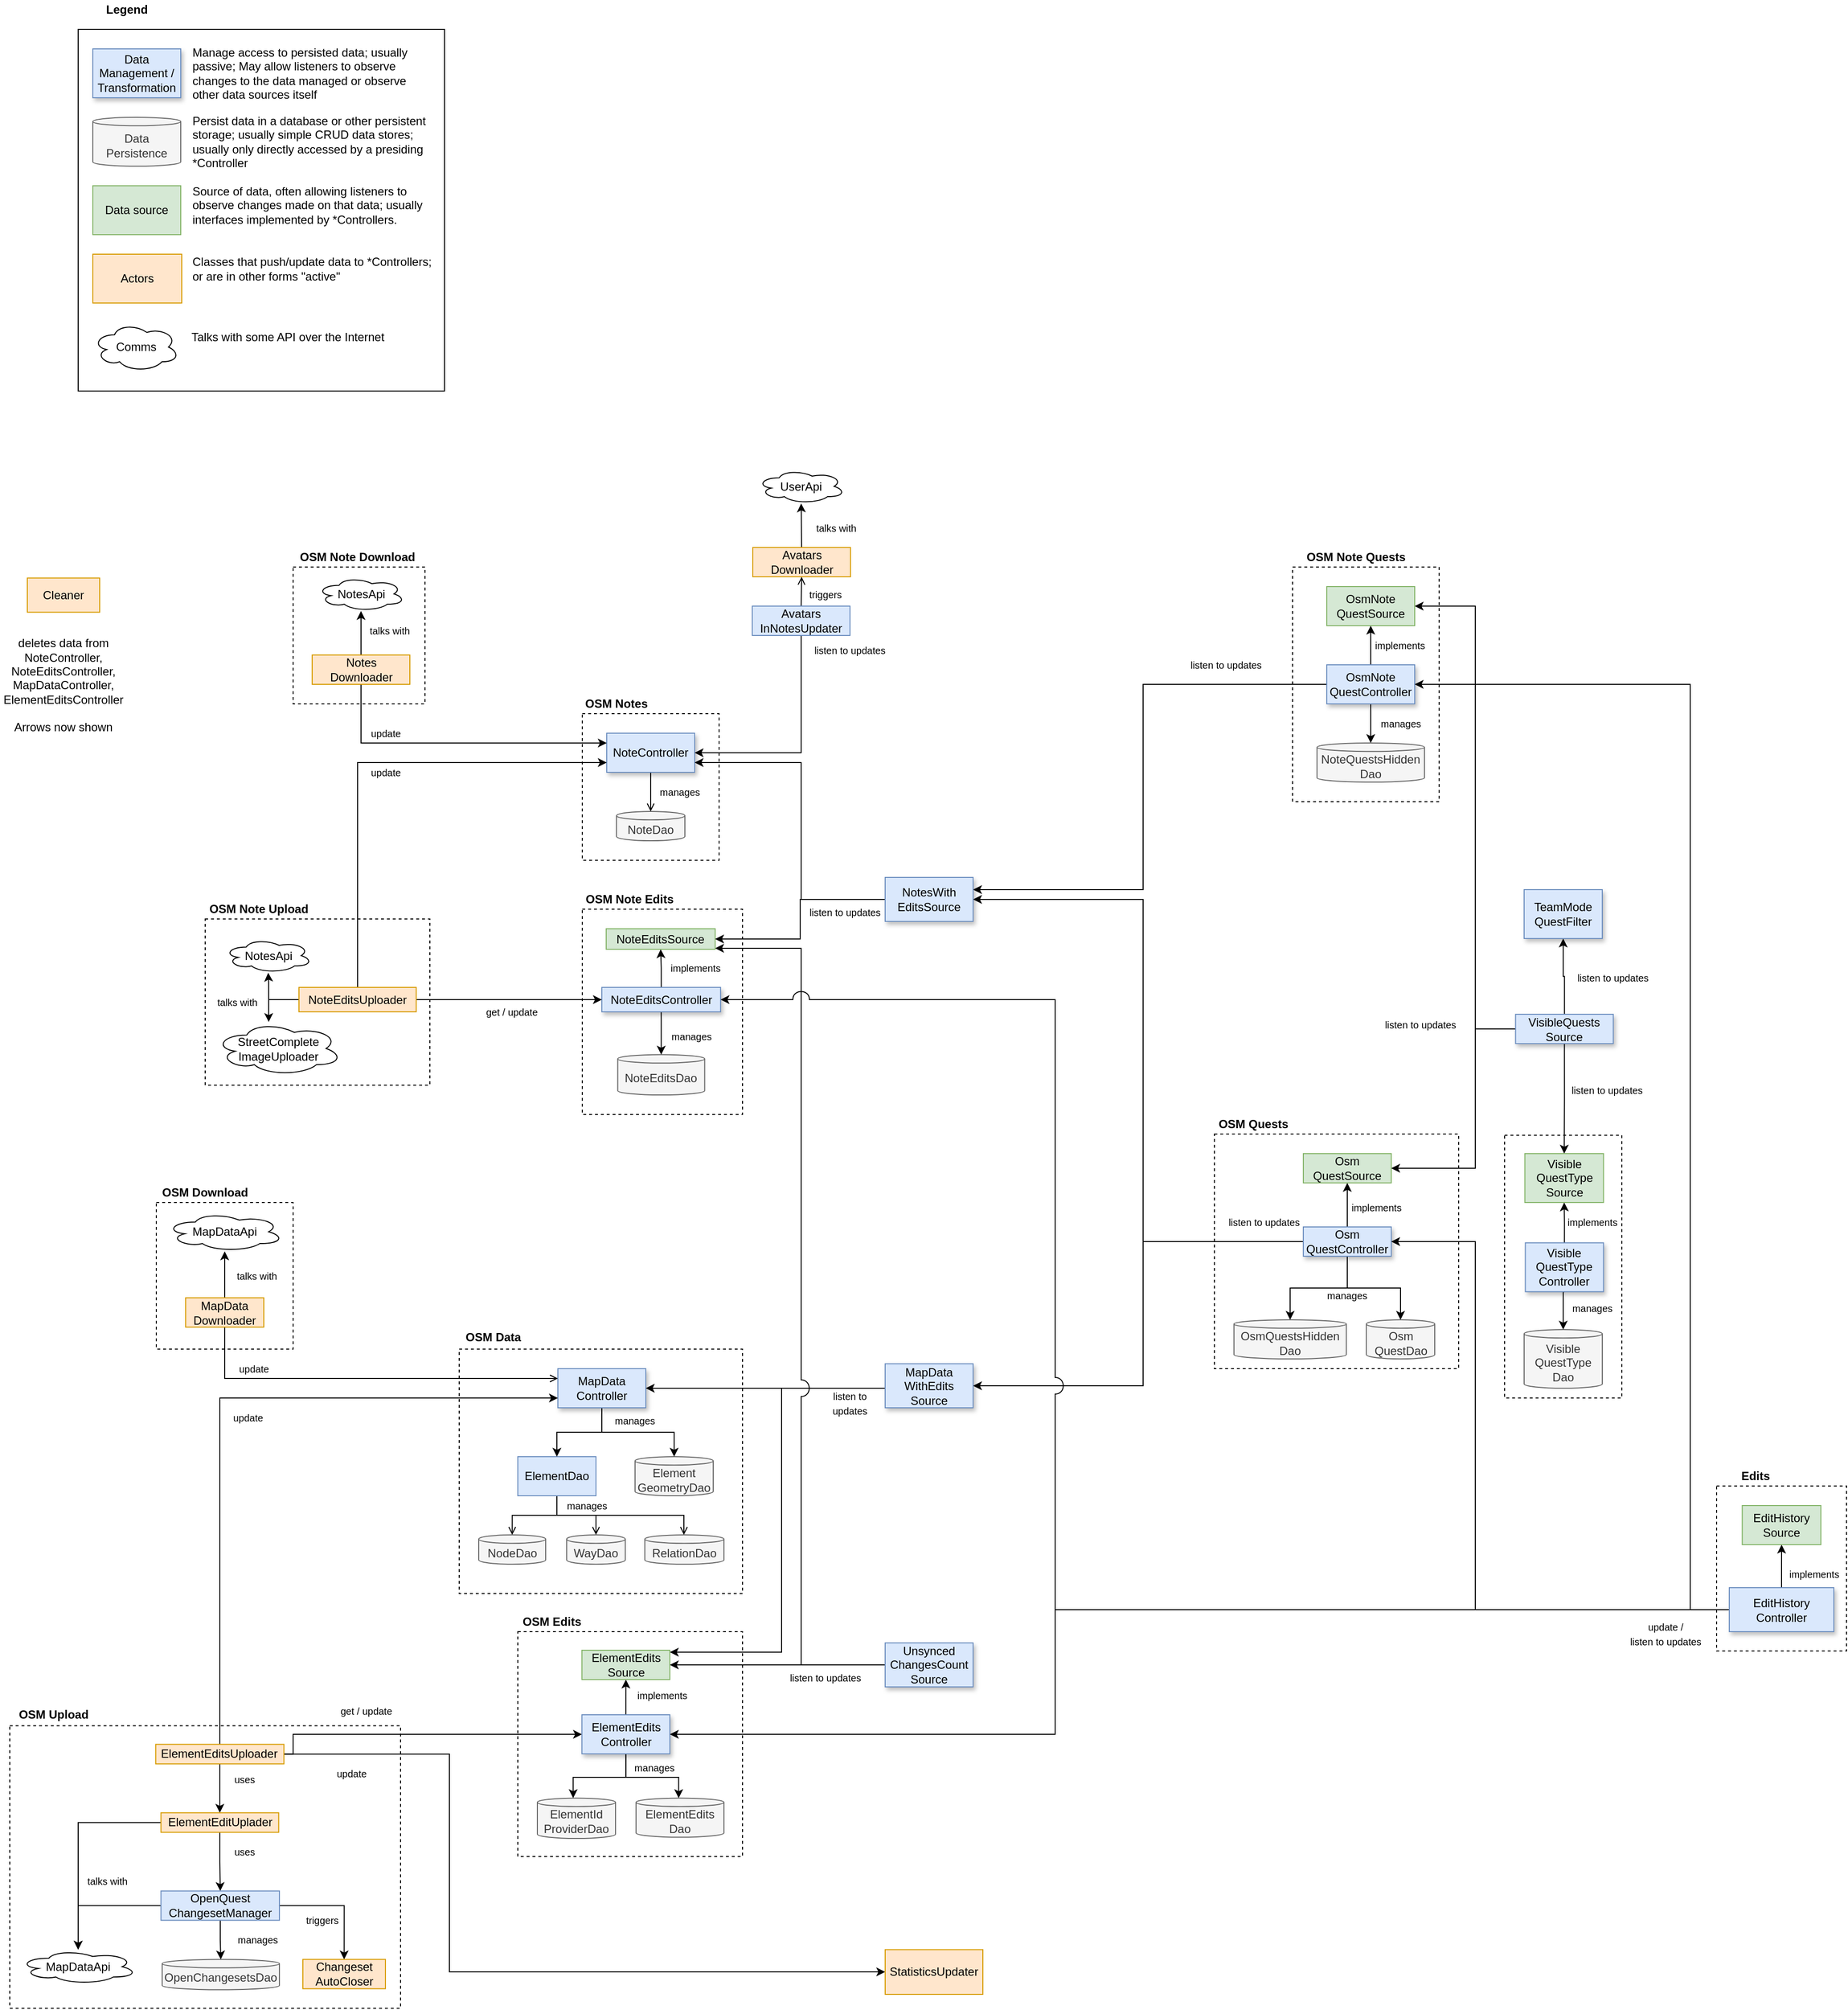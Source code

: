 <mxfile version="14.5.1" type="device"><diagram id="Q81owaVrs8D4fiqD0bCW" name="Page"><mxGraphModel dx="4291" dy="3948" grid="1" gridSize="10" guides="1" tooltips="1" connect="1" arrows="1" fold="1" page="1" pageScale="1" pageWidth="827" pageHeight="1169" math="0" shadow="0"><root><mxCell id="51R45vY43iT_jdcogSZ9-0"/><mxCell id="51R45vY43iT_jdcogSZ9-1" parent="51R45vY43iT_jdcogSZ9-0"/><mxCell id="KoYR2n-7WcHbPKtnemoo-30" value="" style="rounded=0;whiteSpace=wrap;html=1;fillColor=none;dashed=1;" parent="51R45vY43iT_jdcogSZ9-1" vertex="1"><mxGeometry x="-2110" y="-1700" width="135" height="140" as="geometry"/></mxCell><mxCell id="KoYR2n-7WcHbPKtnemoo-25" value="" style="rounded=0;whiteSpace=wrap;html=1;fillColor=none;dashed=1;" parent="51R45vY43iT_jdcogSZ9-1" vertex="1"><mxGeometry x="-2200" y="-1340" width="230" height="170" as="geometry"/></mxCell><mxCell id="X_AoJ5oqezNbY4iK6CAJ-20" value="" style="rounded=0;whiteSpace=wrap;html=1;dashed=1;fillColor=none;" parent="51R45vY43iT_jdcogSZ9-1" vertex="1"><mxGeometry x="-1167" y="-1120" width="250" height="240" as="geometry"/></mxCell><mxCell id="OpHWaJ8LRmHsNUjZXrtZ-11" value="" style="rounded=0;whiteSpace=wrap;html=1;fillColor=none;dashed=1;" parent="51R45vY43iT_jdcogSZ9-1" vertex="1"><mxGeometry x="-1940" y="-900" width="290" height="250" as="geometry"/></mxCell><mxCell id="VN3gT0sgjHmA_Leb3yui-65" value="" style="rounded=0;whiteSpace=wrap;html=1;fillColor=none;dashed=1;" parent="51R45vY43iT_jdcogSZ9-1" vertex="1"><mxGeometry x="-2250" y="-1050" width="140" height="150" as="geometry"/></mxCell><mxCell id="VN3gT0sgjHmA_Leb3yui-54" value="" style="rounded=0;whiteSpace=wrap;html=1;fillColor=none;" parent="51R45vY43iT_jdcogSZ9-1" vertex="1"><mxGeometry x="-2330" y="-2250" width="375" height="370" as="geometry"/></mxCell><mxCell id="inivvCfBTA3O9-0yDfdd-6" value="" style="rounded=0;whiteSpace=wrap;html=1;fillColor=none;dashed=1;" parent="51R45vY43iT_jdcogSZ9-1" vertex="1"><mxGeometry x="-2400" y="-514.75" width="400" height="289" as="geometry"/></mxCell><mxCell id="U_GKicJxKMkryC1znsnu-7" value="" style="rounded=0;whiteSpace=wrap;html=1;dashed=1;fillColor=none;" parent="51R45vY43iT_jdcogSZ9-1" vertex="1"><mxGeometry x="-870" y="-1118.75" width="120" height="268.75" as="geometry"/></mxCell><mxCell id="SQRwWHDyafC3yvhdYBZZ-72" value="" style="rounded=0;whiteSpace=wrap;html=1;dashed=1;fillColor=none;" parent="51R45vY43iT_jdcogSZ9-1" vertex="1"><mxGeometry x="-1087" y="-1700" width="150" height="240" as="geometry"/></mxCell><mxCell id="EPvNuUSc4TI7V1zTzWjb-70" value="" style="rounded=0;whiteSpace=wrap;html=1;dashed=1;fillColor=none;" parent="51R45vY43iT_jdcogSZ9-1" vertex="1"><mxGeometry x="-1814" y="-1550" width="140" height="150" as="geometry"/></mxCell><mxCell id="EPvNuUSc4TI7V1zTzWjb-54" value="" style="rounded=0;whiteSpace=wrap;html=1;fillColor=none;dashed=1;" parent="51R45vY43iT_jdcogSZ9-1" vertex="1"><mxGeometry x="-1880" y="-611" width="230" height="230" as="geometry"/></mxCell><mxCell id="qQbXcprjhp-LcYu3O835-0" value="Element&lt;br&gt;GeometryDao" style="shape=cylinder3;whiteSpace=wrap;html=1;boundedLbl=1;backgroundOutline=1;size=4.333;fillColor=#f5f5f5;strokeColor=#666666;fontColor=#333333;" parent="51R45vY43iT_jdcogSZ9-1" vertex="1"><mxGeometry x="-1760" y="-790" width="80" height="40" as="geometry"/></mxCell><mxCell id="EPvNuUSc4TI7V1zTzWjb-57" style="edgeStyle=orthogonalEdgeStyle;rounded=0;orthogonalLoop=1;jettySize=auto;html=1;exitX=0.5;exitY=1;exitDx=0;exitDy=0;entryX=0.5;entryY=0;entryDx=0;entryDy=0;endArrow=open;endFill=0;" parent="51R45vY43iT_jdcogSZ9-1" source="n-T5ke-Z1MnUnC31zNyZ-3" target="n-T5ke-Z1MnUnC31zNyZ-4" edge="1"><mxGeometry relative="1" as="geometry"><Array as="points"><mxPoint x="-1840" y="-730"/><mxPoint x="-1886" y="-730"/></Array></mxGeometry></mxCell><mxCell id="EPvNuUSc4TI7V1zTzWjb-58" style="edgeStyle=orthogonalEdgeStyle;rounded=0;orthogonalLoop=1;jettySize=auto;html=1;exitX=0.5;exitY=1;exitDx=0;exitDy=0;endArrow=open;endFill=0;" parent="51R45vY43iT_jdcogSZ9-1" source="n-T5ke-Z1MnUnC31zNyZ-3" target="n-T5ke-Z1MnUnC31zNyZ-6" edge="1"><mxGeometry relative="1" as="geometry"><Array as="points"><mxPoint x="-1840" y="-730"/><mxPoint x="-1710" y="-730"/></Array></mxGeometry></mxCell><mxCell id="EPvNuUSc4TI7V1zTzWjb-59" style="edgeStyle=orthogonalEdgeStyle;rounded=0;orthogonalLoop=1;jettySize=auto;html=1;exitX=0.5;exitY=1;exitDx=0;exitDy=0;entryX=0.5;entryY=0;entryDx=0;entryDy=0;endArrow=open;endFill=0;" parent="51R45vY43iT_jdcogSZ9-1" source="n-T5ke-Z1MnUnC31zNyZ-3" target="n-T5ke-Z1MnUnC31zNyZ-5" edge="1"><mxGeometry relative="1" as="geometry"><Array as="points"><mxPoint x="-1840" y="-730"/><mxPoint x="-1800" y="-730"/></Array></mxGeometry></mxCell><mxCell id="n-T5ke-Z1MnUnC31zNyZ-3" value="ElementDao" style="rounded=0;whiteSpace=wrap;html=1;fillColor=#dae8fc;strokeColor=#6c8ebf;" parent="51R45vY43iT_jdcogSZ9-1" vertex="1"><mxGeometry x="-1880" y="-790" width="80" height="40" as="geometry"/></mxCell><mxCell id="n-T5ke-Z1MnUnC31zNyZ-4" value="NodeDao" style="shape=cylinder3;whiteSpace=wrap;html=1;boundedLbl=1;backgroundOutline=1;size=4.333;fillColor=#f5f5f5;strokeColor=#666666;fontColor=#333333;" parent="51R45vY43iT_jdcogSZ9-1" vertex="1"><mxGeometry x="-1920" y="-710" width="68.5" height="30" as="geometry"/></mxCell><mxCell id="n-T5ke-Z1MnUnC31zNyZ-5" value="WayDao" style="shape=cylinder3;whiteSpace=wrap;html=1;boundedLbl=1;backgroundOutline=1;size=4.333;fillColor=#f5f5f5;strokeColor=#666666;fontColor=#333333;" parent="51R45vY43iT_jdcogSZ9-1" vertex="1"><mxGeometry x="-1830" y="-710" width="60" height="30" as="geometry"/></mxCell><mxCell id="n-T5ke-Z1MnUnC31zNyZ-6" value="RelationDao" style="shape=cylinder3;whiteSpace=wrap;html=1;boundedLbl=1;backgroundOutline=1;size=4.333;fillColor=#f5f5f5;strokeColor=#666666;fontColor=#333333;" parent="51R45vY43iT_jdcogSZ9-1" vertex="1"><mxGeometry x="-1750" y="-710" width="81" height="30" as="geometry"/></mxCell><mxCell id="jhT8wK5zt7qmRpazY_14-0" value="NoteDao" style="shape=cylinder3;whiteSpace=wrap;html=1;boundedLbl=1;backgroundOutline=1;size=4.333;fillColor=#f5f5f5;strokeColor=#666666;fontColor=#333333;" parent="51R45vY43iT_jdcogSZ9-1" vertex="1"><mxGeometry x="-1779" y="-1450" width="70" height="30" as="geometry"/></mxCell><mxCell id="Qy5qiiHPJYb9mzbqVUHA-16" style="edgeStyle=orthogonalEdgeStyle;rounded=0;jumpStyle=arc;jumpSize=8;orthogonalLoop=1;jettySize=auto;html=1;exitX=0.5;exitY=1;exitDx=0;exitDy=0;strokeColor=#000000;fontColor=#FF0000;" parent="51R45vY43iT_jdcogSZ9-1" source="XJun6wl4G3z7FE1YGOAI-0" target="zcpkFRRcYsidM-BZpb4--0" edge="1"><mxGeometry relative="1" as="geometry"/></mxCell><mxCell id="Qy5qiiHPJYb9mzbqVUHA-17" style="edgeStyle=orthogonalEdgeStyle;rounded=0;jumpStyle=arc;jumpSize=8;orthogonalLoop=1;jettySize=auto;html=1;exitX=0.5;exitY=1;exitDx=0;exitDy=0;entryX=0.5;entryY=0;entryDx=0;entryDy=0;strokeColor=#000000;fontColor=#FF0000;" parent="51R45vY43iT_jdcogSZ9-1" source="XJun6wl4G3z7FE1YGOAI-0" target="zcpkFRRcYsidM-BZpb4--1" edge="1"><mxGeometry relative="1" as="geometry"/></mxCell><mxCell id="Qy5qiiHPJYb9mzbqVUHA-18" style="edgeStyle=orthogonalEdgeStyle;rounded=0;jumpStyle=arc;jumpSize=8;orthogonalLoop=1;jettySize=auto;html=1;exitX=0.5;exitY=0;exitDx=0;exitDy=0;entryX=0.5;entryY=1;entryDx=0;entryDy=0;strokeColor=#000000;fontColor=#FF0000;" parent="51R45vY43iT_jdcogSZ9-1" source="XJun6wl4G3z7FE1YGOAI-0" target="Qy5qiiHPJYb9mzbqVUHA-12" edge="1"><mxGeometry relative="1" as="geometry"/></mxCell><mxCell id="haxzHKYdSKyFWuCFPDV8-7" style="edgeStyle=orthogonalEdgeStyle;rounded=0;orthogonalLoop=1;jettySize=auto;html=1;entryX=1;entryY=0.5;entryDx=0;entryDy=0;" parent="51R45vY43iT_jdcogSZ9-1" source="XJun6wl4G3z7FE1YGOAI-0" target="haxzHKYdSKyFWuCFPDV8-0" edge="1"><mxGeometry relative="1" as="geometry"><mxPoint x="-1434" y="-1010" as="targetPoint"/><Array as="points"><mxPoint x="-1240" y="-1010"/><mxPoint x="-1240" y="-862"/></Array></mxGeometry></mxCell><mxCell id="KoYR2n-7WcHbPKtnemoo-47" style="edgeStyle=orthogonalEdgeStyle;rounded=0;orthogonalLoop=1;jettySize=auto;html=1;" parent="51R45vY43iT_jdcogSZ9-1" source="XJun6wl4G3z7FE1YGOAI-0" target="KoYR2n-7WcHbPKtnemoo-24" edge="1"><mxGeometry relative="1" as="geometry"><Array as="points"><mxPoint x="-1240" y="-1010"/><mxPoint x="-1240" y="-1360"/></Array></mxGeometry></mxCell><mxCell id="XJun6wl4G3z7FE1YGOAI-0" value="Osm&lt;br&gt;QuestController" style="rounded=0;whiteSpace=wrap;html=1;fillColor=#dae8fc;strokeColor=#6c8ebf;shadow=1;" parent="51R45vY43iT_jdcogSZ9-1" vertex="1"><mxGeometry x="-1076" y="-1025" width="90" height="30" as="geometry"/></mxCell><mxCell id="j30bs2ysJRAmwsAj-f78-2" style="edgeStyle=orthogonalEdgeStyle;rounded=0;orthogonalLoop=1;jettySize=auto;html=1;exitX=0.5;exitY=1;exitDx=0;exitDy=0;entryX=0.5;entryY=0;entryDx=0;entryDy=0;" parent="51R45vY43iT_jdcogSZ9-1" source="xdeHD7A79bCkGNLGMnPe-2" target="j30bs2ysJRAmwsAj-f78-0" edge="1"><mxGeometry relative="1" as="geometry"/></mxCell><mxCell id="ZRk0zhL3pRTTiynzC3ml-3" style="edgeStyle=orthogonalEdgeStyle;rounded=0;orthogonalLoop=1;jettySize=auto;html=1;exitX=0.5;exitY=0;exitDx=0;exitDy=0;entryX=0.5;entryY=1;entryDx=0;entryDy=0;" parent="51R45vY43iT_jdcogSZ9-1" source="xdeHD7A79bCkGNLGMnPe-2" target="ZRk0zhL3pRTTiynzC3ml-2" edge="1"><mxGeometry relative="1" as="geometry"/></mxCell><mxCell id="KoYR2n-7WcHbPKtnemoo-48" style="edgeStyle=orthogonalEdgeStyle;rounded=0;orthogonalLoop=1;jettySize=auto;html=1;" parent="51R45vY43iT_jdcogSZ9-1" source="xdeHD7A79bCkGNLGMnPe-2" target="KoYR2n-7WcHbPKtnemoo-24" edge="1"><mxGeometry relative="1" as="geometry"><Array as="points"><mxPoint x="-1240" y="-1580"/><mxPoint x="-1240" y="-1370"/></Array></mxGeometry></mxCell><mxCell id="xdeHD7A79bCkGNLGMnPe-2" value="OsmNote&lt;br&gt;QuestController" style="rounded=0;whiteSpace=wrap;html=1;fillColor=#dae8fc;fontStyle=0;strokeColor=#6c8ebf;shadow=1;" parent="51R45vY43iT_jdcogSZ9-1" vertex="1"><mxGeometry x="-1052" y="-1600" width="90" height="40" as="geometry"/></mxCell><mxCell id="EPvNuUSc4TI7V1zTzWjb-64" style="edgeStyle=orthogonalEdgeStyle;rounded=0;orthogonalLoop=1;jettySize=auto;html=1;exitX=0.5;exitY=1;exitDx=0;exitDy=0;entryX=0.5;entryY=0;entryDx=0;entryDy=0;endArrow=open;endFill=0;" parent="51R45vY43iT_jdcogSZ9-1" source="mesm_kIDOi0JZ5hnJyv2-9" target="jhT8wK5zt7qmRpazY_14-0" edge="1"><mxGeometry relative="1" as="geometry"/></mxCell><mxCell id="mesm_kIDOi0JZ5hnJyv2-9" value="NoteController" style="rounded=0;whiteSpace=wrap;html=1;fillColor=#dae8fc;strokeColor=#6c8ebf;shadow=1;" parent="51R45vY43iT_jdcogSZ9-1" vertex="1"><mxGeometry x="-1789" y="-1530" width="90" height="40" as="geometry"/></mxCell><mxCell id="OpHWaJ8LRmHsNUjZXrtZ-8" style="edgeStyle=orthogonalEdgeStyle;rounded=0;orthogonalLoop=1;jettySize=auto;html=1;" parent="51R45vY43iT_jdcogSZ9-1" source="mesm_kIDOi0JZ5hnJyv2-11" target="qQbXcprjhp-LcYu3O835-0" edge="1"><mxGeometry relative="1" as="geometry"/></mxCell><mxCell id="OpHWaJ8LRmHsNUjZXrtZ-9" style="edgeStyle=orthogonalEdgeStyle;rounded=0;orthogonalLoop=1;jettySize=auto;html=1;" parent="51R45vY43iT_jdcogSZ9-1" source="mesm_kIDOi0JZ5hnJyv2-11" target="n-T5ke-Z1MnUnC31zNyZ-3" edge="1"><mxGeometry relative="1" as="geometry"/></mxCell><mxCell id="mesm_kIDOi0JZ5hnJyv2-11" value="MapData&lt;br&gt;Controller" style="rounded=0;whiteSpace=wrap;html=1;fillColor=#dae8fc;strokeColor=#6c8ebf;shadow=1;" parent="51R45vY43iT_jdcogSZ9-1" vertex="1"><mxGeometry x="-1839" y="-880" width="90" height="40" as="geometry"/></mxCell><mxCell id="VYJQDYVzbWzPyRM-2ZTZ-27" value="&lt;font style=&quot;font-size: 10px&quot;&gt;manages&lt;/font&gt;" style="text;html=1;strokeColor=none;fillColor=none;align=center;verticalAlign=middle;whiteSpace=wrap;rounded=0;" parent="51R45vY43iT_jdcogSZ9-1" vertex="1"><mxGeometry x="-1790" y="-835" width="60" height="15" as="geometry"/></mxCell><mxCell id="ZRk0zhL3pRTTiynzC3ml-5" style="edgeStyle=orthogonalEdgeStyle;rounded=0;orthogonalLoop=1;jettySize=auto;html=1;exitX=0;exitY=0.5;exitDx=0;exitDy=0;entryX=1;entryY=0.5;entryDx=0;entryDy=0;" parent="51R45vY43iT_jdcogSZ9-1" source="EPvNuUSc4TI7V1zTzWjb-33" target="ZRk0zhL3pRTTiynzC3ml-2" edge="1"><mxGeometry relative="1" as="geometry"><Array as="points"><mxPoint x="-900" y="-1227"/><mxPoint x="-900" y="-1660"/></Array></mxGeometry></mxCell><mxCell id="Qy5qiiHPJYb9mzbqVUHA-20" style="edgeStyle=orthogonalEdgeStyle;rounded=0;jumpStyle=arc;jumpSize=8;orthogonalLoop=1;jettySize=auto;html=1;exitX=0;exitY=0.5;exitDx=0;exitDy=0;entryX=1;entryY=0.5;entryDx=0;entryDy=0;strokeColor=#000000;fontColor=#FF0000;" parent="51R45vY43iT_jdcogSZ9-1" source="EPvNuUSc4TI7V1zTzWjb-33" target="Qy5qiiHPJYb9mzbqVUHA-12" edge="1"><mxGeometry relative="1" as="geometry"><Array as="points"><mxPoint x="-900" y="-1227"/><mxPoint x="-900" y="-1085"/></Array></mxGeometry></mxCell><mxCell id="U_GKicJxKMkryC1znsnu-10" style="edgeStyle=orthogonalEdgeStyle;rounded=0;orthogonalLoop=1;jettySize=auto;html=1;exitX=0.5;exitY=1;exitDx=0;exitDy=0;" parent="51R45vY43iT_jdcogSZ9-1" source="EPvNuUSc4TI7V1zTzWjb-33" target="U_GKicJxKMkryC1znsnu-2" edge="1"><mxGeometry relative="1" as="geometry"/></mxCell><mxCell id="e882vHLFMe0ZeBiDDTnJ-31" style="edgeStyle=orthogonalEdgeStyle;rounded=0;orthogonalLoop=1;jettySize=auto;html=1;" parent="51R45vY43iT_jdcogSZ9-1" source="EPvNuUSc4TI7V1zTzWjb-33" target="e882vHLFMe0ZeBiDDTnJ-30" edge="1"><mxGeometry relative="1" as="geometry"/></mxCell><mxCell id="EPvNuUSc4TI7V1zTzWjb-33" value="VisibleQuests&lt;br&gt;Source" style="rounded=0;whiteSpace=wrap;html=1;fillColor=#dae8fc;strokeColor=#6c8ebf;shadow=1;" parent="51R45vY43iT_jdcogSZ9-1" vertex="1"><mxGeometry x="-858.75" y="-1242.5" width="100" height="30" as="geometry"/></mxCell><mxCell id="EPvNuUSc4TI7V1zTzWjb-60" value="&lt;font style=&quot;font-size: 10px&quot;&gt;manages&lt;/font&gt;" style="text;html=1;strokeColor=none;fillColor=none;align=center;verticalAlign=middle;whiteSpace=wrap;rounded=0;" parent="51R45vY43iT_jdcogSZ9-1" vertex="1"><mxGeometry x="-1839" y="-750" width="60" height="20" as="geometry"/></mxCell><mxCell id="EPvNuUSc4TI7V1zTzWjb-67" value="&lt;font style=&quot;font-size: 10px&quot;&gt;manages&lt;/font&gt;" style="text;html=1;strokeColor=none;fillColor=none;align=center;verticalAlign=middle;whiteSpace=wrap;rounded=0;" parent="51R45vY43iT_jdcogSZ9-1" vertex="1"><mxGeometry x="-1744" y="-1480" width="60" height="20" as="geometry"/></mxCell><mxCell id="EPvNuUSc4TI7V1zTzWjb-72" value="OSM Notes" style="text;html=1;strokeColor=none;fillColor=none;align=center;verticalAlign=middle;whiteSpace=wrap;rounded=0;dashed=1;fontStyle=1" parent="51R45vY43iT_jdcogSZ9-1" vertex="1"><mxGeometry x="-1814.37" y="-1570" width="70" height="20" as="geometry"/></mxCell><mxCell id="gMZxs_a-2YbgmyMgKVlh-11" value="&lt;font style=&quot;font-size: 10px&quot;&gt;listen to updates&lt;/font&gt;" style="text;html=1;strokeColor=none;fillColor=none;align=center;verticalAlign=middle;whiteSpace=wrap;rounded=0;" parent="51R45vY43iT_jdcogSZ9-1" vertex="1"><mxGeometry x="-1200" y="-1610" width="90" height="20" as="geometry"/></mxCell><mxCell id="VN3gT0sgjHmA_Leb3yui-27" style="edgeStyle=orthogonalEdgeStyle;rounded=0;jumpStyle=arc;jumpSize=8;orthogonalLoop=1;jettySize=auto;html=1;" parent="51R45vY43iT_jdcogSZ9-1" source="gMZxs_a-2YbgmyMgKVlh-12" target="VN3gT0sgjHmA_Leb3yui-26" edge="1"><mxGeometry relative="1" as="geometry"/></mxCell><mxCell id="gMZxs_a-2YbgmyMgKVlh-12" value="Avatars&lt;br&gt;Downloader" style="rounded=0;whiteSpace=wrap;html=1;fillColor=#ffe6cc;strokeColor=#d79b00;" parent="51R45vY43iT_jdcogSZ9-1" vertex="1"><mxGeometry x="-1639.5" y="-1720" width="100" height="30" as="geometry"/></mxCell><mxCell id="SQRwWHDyafC3yvhdYBZZ-33" style="edgeStyle=orthogonalEdgeStyle;rounded=0;orthogonalLoop=1;jettySize=auto;html=1;exitX=0.5;exitY=0;exitDx=0;exitDy=0;entryX=0.5;entryY=1;entryDx=0;entryDy=0;endArrow=open;endFill=0;" parent="51R45vY43iT_jdcogSZ9-1" source="gMZxs_a-2YbgmyMgKVlh-13" target="gMZxs_a-2YbgmyMgKVlh-12" edge="1"><mxGeometry relative="1" as="geometry"/></mxCell><mxCell id="KoYR2n-7WcHbPKtnemoo-53" style="edgeStyle=orthogonalEdgeStyle;rounded=0;orthogonalLoop=1;jettySize=auto;html=1;" parent="51R45vY43iT_jdcogSZ9-1" source="gMZxs_a-2YbgmyMgKVlh-13" target="mesm_kIDOi0JZ5hnJyv2-9" edge="1"><mxGeometry relative="1" as="geometry"><Array as="points"><mxPoint x="-1590" y="-1635"/><mxPoint x="-1590" y="-1510"/></Array></mxGeometry></mxCell><mxCell id="gMZxs_a-2YbgmyMgKVlh-13" value="Avatars&lt;br&gt;InNotesUpdater" style="rounded=0;whiteSpace=wrap;html=1;fillColor=#dae8fc;strokeColor=#6c8ebf;" parent="51R45vY43iT_jdcogSZ9-1" vertex="1"><mxGeometry x="-1640" y="-1660" width="100" height="30" as="geometry"/></mxCell><mxCell id="VN3gT0sgjHmA_Leb3yui-25" style="edgeStyle=orthogonalEdgeStyle;rounded=0;jumpStyle=arc;jumpSize=8;orthogonalLoop=1;jettySize=auto;html=1;entryX=0.5;entryY=1;entryDx=0;entryDy=0;" parent="51R45vY43iT_jdcogSZ9-1" source="gMZxs_a-2YbgmyMgKVlh-21" target="VN3gT0sgjHmA_Leb3yui-24" edge="1"><mxGeometry relative="1" as="geometry"/></mxCell><mxCell id="KoYR2n-7WcHbPKtnemoo-16" style="edgeStyle=orthogonalEdgeStyle;rounded=0;orthogonalLoop=1;jettySize=auto;html=1;" parent="51R45vY43iT_jdcogSZ9-1" source="gMZxs_a-2YbgmyMgKVlh-21" target="mesm_kIDOi0JZ5hnJyv2-9" edge="1"><mxGeometry relative="1" as="geometry"><Array as="points"><mxPoint x="-2040" y="-1520"/></Array></mxGeometry></mxCell><mxCell id="gMZxs_a-2YbgmyMgKVlh-21" value="Notes&lt;br&gt;Downloader" style="rounded=0;whiteSpace=wrap;html=1;fillColor=#ffe6cc;strokeColor=#d79b00;" parent="51R45vY43iT_jdcogSZ9-1" vertex="1"><mxGeometry x="-2090.5" y="-1610" width="100" height="30" as="geometry"/></mxCell><mxCell id="X_AoJ5oqezNbY4iK6CAJ-13" value="&lt;font style=&quot;font-size: 10px&quot;&gt;update&lt;/font&gt;" style="text;html=1;strokeColor=none;fillColor=none;align=center;verticalAlign=middle;whiteSpace=wrap;rounded=0;" parent="51R45vY43iT_jdcogSZ9-1" vertex="1"><mxGeometry x="-2035.5" y="-1540" width="40" height="20" as="geometry"/></mxCell><mxCell id="X_AoJ5oqezNbY4iK6CAJ-22" value="&lt;font style=&quot;font-size: 10px&quot;&gt;manages&lt;/font&gt;" style="text;html=1;strokeColor=none;fillColor=none;align=center;verticalAlign=middle;whiteSpace=wrap;rounded=0;" parent="51R45vY43iT_jdcogSZ9-1" vertex="1"><mxGeometry x="-1061" y="-965" width="60" height="20" as="geometry"/></mxCell><mxCell id="X_AoJ5oqezNbY4iK6CAJ-41" value="OSM Quests" style="text;html=1;strokeColor=none;fillColor=none;align=center;verticalAlign=middle;whiteSpace=wrap;rounded=0;dashed=1;fontStyle=1" parent="51R45vY43iT_jdcogSZ9-1" vertex="1"><mxGeometry x="-1167" y="-1140" width="80" height="20" as="geometry"/></mxCell><mxCell id="X_AoJ5oqezNbY4iK6CAJ-48" style="edgeStyle=orthogonalEdgeStyle;rounded=0;orthogonalLoop=1;jettySize=auto;html=1;endArrow=open;endFill=0;" parent="51R45vY43iT_jdcogSZ9-1" source="X_AoJ5oqezNbY4iK6CAJ-44" target="mesm_kIDOi0JZ5hnJyv2-11" edge="1"><mxGeometry relative="1" as="geometry"><Array as="points"><mxPoint x="-2180" y="-870"/></Array><mxPoint x="-1805" y="-890" as="targetPoint"/></mxGeometry></mxCell><mxCell id="VN3gT0sgjHmA_Leb3yui-15" style="edgeStyle=orthogonalEdgeStyle;rounded=0;jumpStyle=arc;jumpSize=8;orthogonalLoop=1;jettySize=auto;html=1;" parent="51R45vY43iT_jdcogSZ9-1" source="X_AoJ5oqezNbY4iK6CAJ-44" target="VN3gT0sgjHmA_Leb3yui-13" edge="1"><mxGeometry relative="1" as="geometry"/></mxCell><mxCell id="X_AoJ5oqezNbY4iK6CAJ-44" value="MapData&lt;br&gt;Downloader" style="rounded=0;whiteSpace=wrap;html=1;fillColor=#ffe6cc;strokeColor=#d79b00;" parent="51R45vY43iT_jdcogSZ9-1" vertex="1"><mxGeometry x="-2220" y="-952.5" width="80" height="30" as="geometry"/></mxCell><mxCell id="SQRwWHDyafC3yvhdYBZZ-34" value="&lt;font style=&quot;font-size: 10px&quot;&gt;triggers&lt;/font&gt;" style="text;html=1;strokeColor=none;fillColor=none;align=center;verticalAlign=middle;whiteSpace=wrap;rounded=0;" parent="51R45vY43iT_jdcogSZ9-1" vertex="1"><mxGeometry x="-1585" y="-1682.5" width="40" height="20" as="geometry"/></mxCell><mxCell id="SQRwWHDyafC3yvhdYBZZ-43" value="&lt;font style=&quot;font-size: 10px&quot;&gt;listen to updates&lt;/font&gt;" style="text;html=1;strokeColor=none;fillColor=none;align=center;verticalAlign=middle;whiteSpace=wrap;rounded=0;" parent="51R45vY43iT_jdcogSZ9-1" vertex="1"><mxGeometry x="-1001" y="-1242.5" width="90" height="20" as="geometry"/></mxCell><mxCell id="SQRwWHDyafC3yvhdYBZZ-44" value="Visible&lt;br&gt;QuestType&lt;br&gt;Dao" style="shape=cylinder3;whiteSpace=wrap;html=1;boundedLbl=1;backgroundOutline=1;size=4.333;fillColor=#f5f5f5;strokeColor=#666666;fontColor=#333333;" parent="51R45vY43iT_jdcogSZ9-1" vertex="1"><mxGeometry x="-850" y="-920" width="80" height="60" as="geometry"/></mxCell><mxCell id="SQRwWHDyafC3yvhdYBZZ-73" value="OSM Note Quests" style="text;html=1;strokeColor=none;fillColor=none;align=center;verticalAlign=middle;whiteSpace=wrap;rounded=0;dashed=1;fontStyle=1" parent="51R45vY43iT_jdcogSZ9-1" vertex="1"><mxGeometry x="-1082" y="-1720" width="120" height="20" as="geometry"/></mxCell><mxCell id="j30bs2ysJRAmwsAj-f78-0" value="NoteQuestsHidden&lt;br&gt;Dao" style="shape=cylinder3;whiteSpace=wrap;html=1;boundedLbl=1;backgroundOutline=1;size=4.333;fillColor=#f5f5f5;strokeColor=#666666;fontColor=#333333;" parent="51R45vY43iT_jdcogSZ9-1" vertex="1"><mxGeometry x="-1062" y="-1520" width="110" height="40" as="geometry"/></mxCell><mxCell id="j30bs2ysJRAmwsAj-f78-3" value="&lt;font style=&quot;font-size: 10px&quot;&gt;manages&lt;/font&gt;" style="text;html=1;strokeColor=none;fillColor=none;align=center;verticalAlign=middle;whiteSpace=wrap;rounded=0;" parent="51R45vY43iT_jdcogSZ9-1" vertex="1"><mxGeometry x="-1006.5" y="-1550" width="60" height="20" as="geometry"/></mxCell><mxCell id="ZRk0zhL3pRTTiynzC3ml-2" value="OsmNote&lt;br&gt;QuestSource" style="rounded=0;whiteSpace=wrap;html=1;fillColor=#d5e8d4;fontStyle=0;strokeColor=#82b366;" parent="51R45vY43iT_jdcogSZ9-1" vertex="1"><mxGeometry x="-1052" y="-1680" width="90" height="40" as="geometry"/></mxCell><mxCell id="ZRk0zhL3pRTTiynzC3ml-4" value="&lt;font style=&quot;font-size: 10px&quot;&gt;implements&lt;/font&gt;" style="text;html=1;strokeColor=none;fillColor=none;align=center;verticalAlign=middle;whiteSpace=wrap;rounded=0;" parent="51R45vY43iT_jdcogSZ9-1" vertex="1"><mxGeometry x="-997" y="-1630" width="40" height="20" as="geometry"/></mxCell><mxCell id="ZRk0zhL3pRTTiynzC3ml-19" value="&lt;font style=&quot;font-size: 10px&quot;&gt;update&lt;/font&gt;" style="text;html=1;strokeColor=none;fillColor=none;align=center;verticalAlign=middle;whiteSpace=wrap;rounded=0;" parent="51R45vY43iT_jdcogSZ9-1" vertex="1"><mxGeometry x="-2176.25" y="-840" width="40" height="20" as="geometry"/></mxCell><mxCell id="ZRk0zhL3pRTTiynzC3ml-23" value="&lt;font style=&quot;font-size: 10px&quot;&gt;listen to updates&lt;/font&gt;" style="text;html=1;strokeColor=none;fillColor=none;align=center;verticalAlign=middle;whiteSpace=wrap;rounded=0;" parent="51R45vY43iT_jdcogSZ9-1" vertex="1"><mxGeometry x="-1585" y="-1625" width="90" height="20" as="geometry"/></mxCell><mxCell id="zcpkFRRcYsidM-BZpb4--0" value="OsmQuestsHidden&lt;br&gt;Dao" style="shape=cylinder3;whiteSpace=wrap;html=1;boundedLbl=1;backgroundOutline=1;size=4.333;fillColor=#f5f5f5;strokeColor=#666666;fontColor=#333333;" parent="51R45vY43iT_jdcogSZ9-1" vertex="1"><mxGeometry x="-1147" y="-930" width="115" height="40" as="geometry"/></mxCell><mxCell id="zcpkFRRcYsidM-BZpb4--1" value="Osm&lt;br&gt;QuestDao" style="shape=cylinder3;whiteSpace=wrap;html=1;boundedLbl=1;backgroundOutline=1;size=4.333;fillColor=#f5f5f5;strokeColor=#666666;fontColor=#333333;" parent="51R45vY43iT_jdcogSZ9-1" vertex="1"><mxGeometry x="-1011.5" y="-930" width="70" height="40" as="geometry"/></mxCell><mxCell id="Qy5qiiHPJYb9mzbqVUHA-3" value="Cleaner" style="rounded=0;whiteSpace=wrap;html=1;fillColor=#ffe6cc;strokeColor=#d79b00;" parent="51R45vY43iT_jdcogSZ9-1" vertex="1"><mxGeometry x="-2382" y="-1688.75" width="74" height="35" as="geometry"/></mxCell><mxCell id="Qy5qiiHPJYb9mzbqVUHA-12" value="Osm&lt;br&gt;QuestSource" style="rounded=0;whiteSpace=wrap;html=1;fillColor=#d5e8d4;strokeColor=#82b366;" parent="51R45vY43iT_jdcogSZ9-1" vertex="1"><mxGeometry x="-1076" y="-1100" width="90" height="30" as="geometry"/></mxCell><mxCell id="Qy5qiiHPJYb9mzbqVUHA-19" value="&lt;font style=&quot;font-size: 10px&quot;&gt;implements&lt;/font&gt;" style="text;html=1;strokeColor=none;fillColor=none;align=center;verticalAlign=middle;whiteSpace=wrap;rounded=0;" parent="51R45vY43iT_jdcogSZ9-1" vertex="1"><mxGeometry x="-1021" y="-1055" width="40" height="20" as="geometry"/></mxCell><mxCell id="U_GKicJxKMkryC1znsnu-3" style="edgeStyle=orthogonalEdgeStyle;rounded=0;orthogonalLoop=1;jettySize=auto;html=1;exitX=0.5;exitY=1;exitDx=0;exitDy=0;entryX=0.5;entryY=0;entryDx=0;entryDy=0;" parent="51R45vY43iT_jdcogSZ9-1" source="U_GKicJxKMkryC1znsnu-1" target="SQRwWHDyafC3yvhdYBZZ-44" edge="1"><mxGeometry relative="1" as="geometry"/></mxCell><mxCell id="U_GKicJxKMkryC1znsnu-4" style="edgeStyle=orthogonalEdgeStyle;rounded=0;orthogonalLoop=1;jettySize=auto;html=1;exitX=0.5;exitY=0;exitDx=0;exitDy=0;entryX=0.5;entryY=1;entryDx=0;entryDy=0;" parent="51R45vY43iT_jdcogSZ9-1" source="U_GKicJxKMkryC1znsnu-1" target="U_GKicJxKMkryC1znsnu-2" edge="1"><mxGeometry relative="1" as="geometry"/></mxCell><mxCell id="U_GKicJxKMkryC1znsnu-1" value="Visible&lt;br&gt;QuestType&lt;br&gt;Controller" style="rounded=0;whiteSpace=wrap;html=1;fillColor=#dae8fc;strokeColor=#6c8ebf;shadow=1;" parent="51R45vY43iT_jdcogSZ9-1" vertex="1"><mxGeometry x="-848.75" y="-1008.75" width="80" height="50" as="geometry"/></mxCell><mxCell id="U_GKicJxKMkryC1znsnu-2" value="&lt;span&gt;Visible&lt;/span&gt;&lt;br&gt;&lt;span&gt;QuestType&lt;/span&gt;&lt;br&gt;Source" style="rounded=0;whiteSpace=wrap;html=1;fillColor=#d5e8d4;strokeColor=#82b366;" parent="51R45vY43iT_jdcogSZ9-1" vertex="1"><mxGeometry x="-849.25" y="-1100" width="80.5" height="50" as="geometry"/></mxCell><mxCell id="U_GKicJxKMkryC1znsnu-5" value="&lt;font style=&quot;font-size: 10px&quot;&gt;implements&lt;/font&gt;" style="text;html=1;strokeColor=none;fillColor=none;align=center;verticalAlign=middle;whiteSpace=wrap;rounded=0;" parent="51R45vY43iT_jdcogSZ9-1" vertex="1"><mxGeometry x="-800" y="-1040" width="40" height="20" as="geometry"/></mxCell><mxCell id="U_GKicJxKMkryC1znsnu-6" value="&lt;font style=&quot;font-size: 10px&quot;&gt;manages&lt;/font&gt;" style="text;html=1;strokeColor=none;fillColor=none;align=center;verticalAlign=middle;whiteSpace=wrap;rounded=0;" parent="51R45vY43iT_jdcogSZ9-1" vertex="1"><mxGeometry x="-810" y="-952.5" width="60" height="20" as="geometry"/></mxCell><mxCell id="U_GKicJxKMkryC1znsnu-8" value="&lt;font style=&quot;font-size: 10px&quot;&gt;listen to updates&lt;/font&gt;" style="text;html=1;fillColor=none;align=center;verticalAlign=middle;whiteSpace=wrap;rounded=0;" parent="51R45vY43iT_jdcogSZ9-1" vertex="1"><mxGeometry x="-810" y="-1175" width="90" height="20" as="geometry"/></mxCell><mxCell id="rCbAnWRTHyudZIotb-B6-1" value="ElementEdits&lt;br&gt;Dao" style="shape=cylinder3;whiteSpace=wrap;html=1;boundedLbl=1;backgroundOutline=1;size=4.333;fillColor=#f5f5f5;strokeColor=#666666;fontColor=#333333;" parent="51R45vY43iT_jdcogSZ9-1" vertex="1"><mxGeometry x="-1759" y="-440.75" width="90" height="40" as="geometry"/></mxCell><mxCell id="VN3gT0sgjHmA_Leb3yui-2" style="edgeStyle=orthogonalEdgeStyle;rounded=0;jumpStyle=arc;jumpSize=8;orthogonalLoop=1;jettySize=auto;html=1;" parent="51R45vY43iT_jdcogSZ9-1" source="X_a0LBV0IgO_wq9-Kd-z-23" target="AMog97A_i3nvVhwuTzJO-0" edge="1"><mxGeometry relative="1" as="geometry"/></mxCell><mxCell id="VN3gT0sgjHmA_Leb3yui-6" style="edgeStyle=orthogonalEdgeStyle;rounded=0;jumpStyle=arc;jumpSize=8;orthogonalLoop=1;jettySize=auto;html=1;exitX=0.5;exitY=0;exitDx=0;exitDy=0;entryX=0;entryY=0.75;entryDx=0;entryDy=0;" parent="51R45vY43iT_jdcogSZ9-1" source="X_a0LBV0IgO_wq9-Kd-z-23" target="mesm_kIDOi0JZ5hnJyv2-11" edge="1"><mxGeometry relative="1" as="geometry"/></mxCell><mxCell id="OpHWaJ8LRmHsNUjZXrtZ-20" style="edgeStyle=orthogonalEdgeStyle;rounded=0;jumpStyle=arc;jumpSize=10;orthogonalLoop=1;jettySize=auto;html=1;" parent="51R45vY43iT_jdcogSZ9-1" source="X_a0LBV0IgO_wq9-Kd-z-23" target="OpHWaJ8LRmHsNUjZXrtZ-0" edge="1"><mxGeometry relative="1" as="geometry"><Array as="points"><mxPoint x="-2110" y="-506"/></Array></mxGeometry></mxCell><mxCell id="KoYR2n-7WcHbPKtnemoo-51" style="edgeStyle=orthogonalEdgeStyle;rounded=0;orthogonalLoop=1;jettySize=auto;html=1;" parent="51R45vY43iT_jdcogSZ9-1" source="X_a0LBV0IgO_wq9-Kd-z-23" target="VN3gT0sgjHmA_Leb3yui-30" edge="1"><mxGeometry relative="1" as="geometry"><Array as="points"><mxPoint x="-1950" y="-486"/><mxPoint x="-1950" y="-263"/></Array></mxGeometry></mxCell><mxCell id="X_a0LBV0IgO_wq9-Kd-z-23" value="ElementEditsUploader" style="rounded=0;whiteSpace=wrap;html=1;fillColor=#ffe6cc;strokeColor=#d79b00;" parent="51R45vY43iT_jdcogSZ9-1" vertex="1"><mxGeometry x="-2250.62" y="-495.75" width="131.25" height="20" as="geometry"/></mxCell><mxCell id="5nS5rgF4Wvow1M-so0mw-0" value="ElementId&lt;br&gt;ProviderDao" style="shape=cylinder3;whiteSpace=wrap;html=1;boundedLbl=1;backgroundOutline=1;size=4.333;fillColor=#f5f5f5;strokeColor=#666666;fontColor=#333333;" parent="51R45vY43iT_jdcogSZ9-1" vertex="1"><mxGeometry x="-1860" y="-440.75" width="80" height="41.25" as="geometry"/></mxCell><mxCell id="AMog97A_i3nvVhwuTzJO-8" style="edgeStyle=orthogonalEdgeStyle;rounded=0;orthogonalLoop=1;jettySize=auto;html=1;exitX=0.5;exitY=1;exitDx=0;exitDy=0;" parent="51R45vY43iT_jdcogSZ9-1" source="AMog97A_i3nvVhwuTzJO-0" target="AMog97A_i3nvVhwuTzJO-5" edge="1"><mxGeometry relative="1" as="geometry"/></mxCell><mxCell id="VN3gT0sgjHmA_Leb3yui-16" style="edgeStyle=orthogonalEdgeStyle;rounded=0;jumpStyle=arc;jumpSize=8;orthogonalLoop=1;jettySize=auto;html=1;" parent="51R45vY43iT_jdcogSZ9-1" source="AMog97A_i3nvVhwuTzJO-0" target="VN3gT0sgjHmA_Leb3yui-11" edge="1"><mxGeometry relative="1" as="geometry"><Array as="points"><mxPoint x="-2330" y="-415.75"/></Array></mxGeometry></mxCell><mxCell id="AMog97A_i3nvVhwuTzJO-0" value="ElementEditUplader" style="rounded=0;whiteSpace=wrap;html=1;fillColor=#ffe6cc;strokeColor=#d79b00;" parent="51R45vY43iT_jdcogSZ9-1" vertex="1"><mxGeometry x="-2245.25" y="-425.75" width="120.5" height="20" as="geometry"/></mxCell><mxCell id="AMog97A_i3nvVhwuTzJO-3" value="OpenChangesetsDao" style="shape=cylinder3;whiteSpace=wrap;html=1;boundedLbl=1;backgroundOutline=1;size=4.333;fillColor=#f5f5f5;strokeColor=#666666;fontColor=#333333;" parent="51R45vY43iT_jdcogSZ9-1" vertex="1"><mxGeometry x="-2244" y="-275.75" width="120" height="31" as="geometry"/></mxCell><mxCell id="Nqt0zIOCD2QyWTtKsnE3-6" style="edgeStyle=orthogonalEdgeStyle;rounded=0;orthogonalLoop=1;jettySize=auto;html=1;entryX=0.5;entryY=0;entryDx=0;entryDy=0;" parent="51R45vY43iT_jdcogSZ9-1" source="AMog97A_i3nvVhwuTzJO-5" target="AMog97A_i3nvVhwuTzJO-3" edge="1"><mxGeometry relative="1" as="geometry"/></mxCell><mxCell id="Q-4XL3PjG0CG-HxjcVdR-6" style="edgeStyle=orthogonalEdgeStyle;rounded=0;orthogonalLoop=1;jettySize=auto;html=1;entryX=0.5;entryY=0;entryDx=0;entryDy=0;" parent="51R45vY43iT_jdcogSZ9-1" source="AMog97A_i3nvVhwuTzJO-5" target="Q-4XL3PjG0CG-HxjcVdR-1" edge="1"><mxGeometry relative="1" as="geometry"/></mxCell><mxCell id="VN3gT0sgjHmA_Leb3yui-17" style="edgeStyle=orthogonalEdgeStyle;rounded=0;jumpStyle=arc;jumpSize=8;orthogonalLoop=1;jettySize=auto;html=1;" parent="51R45vY43iT_jdcogSZ9-1" source="AMog97A_i3nvVhwuTzJO-5" target="VN3gT0sgjHmA_Leb3yui-11" edge="1"><mxGeometry relative="1" as="geometry"/></mxCell><mxCell id="AMog97A_i3nvVhwuTzJO-5" value="OpenQuest&lt;br&gt;ChangesetManager" style="rounded=0;whiteSpace=wrap;html=1;fillColor=#dae8fc;strokeColor=#6c8ebf;" parent="51R45vY43iT_jdcogSZ9-1" vertex="1"><mxGeometry x="-2245.25" y="-345.75" width="121.25" height="30" as="geometry"/></mxCell><mxCell id="AMog97A_i3nvVhwuTzJO-9" value="&lt;font style=&quot;font-size: 10px&quot;&gt;uses&lt;/font&gt;" style="text;html=1;strokeColor=none;fillColor=none;align=center;verticalAlign=middle;whiteSpace=wrap;rounded=0;" parent="51R45vY43iT_jdcogSZ9-1" vertex="1"><mxGeometry x="-2180.5" y="-395.75" width="40.5" height="20" as="geometry"/></mxCell><mxCell id="AMog97A_i3nvVhwuTzJO-10" value="&lt;font style=&quot;font-size: 10px&quot;&gt;manages&lt;/font&gt;" style="text;html=1;strokeColor=none;fillColor=none;align=center;verticalAlign=middle;whiteSpace=wrap;rounded=0;" parent="51R45vY43iT_jdcogSZ9-1" vertex="1"><mxGeometry x="-2176.25" y="-305.75" width="60" height="20" as="geometry"/></mxCell><mxCell id="3RwCWiJqvHF5Kl5ZZMvR-6" value="OSM Upload" style="text;html=1;strokeColor=none;fillColor=none;align=center;verticalAlign=middle;whiteSpace=wrap;rounded=0;dashed=1;fontStyle=1" parent="51R45vY43iT_jdcogSZ9-1" vertex="1"><mxGeometry x="-2400" y="-535.75" width="90" height="20" as="geometry"/></mxCell><mxCell id="Q-4XL3PjG0CG-HxjcVdR-1" value="Changeset&lt;br&gt;AutoCloser" style="rounded=0;whiteSpace=wrap;html=1;fillColor=#ffe6cc;strokeColor=#d79b00;" parent="51R45vY43iT_jdcogSZ9-1" vertex="1"><mxGeometry x="-2100" y="-275.75" width="84.5" height="30" as="geometry"/></mxCell><mxCell id="Q-4XL3PjG0CG-HxjcVdR-5" value="&lt;font style=&quot;font-size: 10px&quot;&gt;triggers&lt;/font&gt;" style="text;html=1;strokeColor=none;fillColor=none;align=center;verticalAlign=middle;whiteSpace=wrap;rounded=0;" parent="51R45vY43iT_jdcogSZ9-1" vertex="1"><mxGeometry x="-2100" y="-325.75" width="40" height="20" as="geometry"/></mxCell><mxCell id="VN3gT0sgjHmA_Leb3yui-7" value="&lt;font style=&quot;font-size: 10px&quot;&gt;update&lt;/font&gt;" style="text;html=1;strokeColor=none;fillColor=none;align=center;verticalAlign=middle;whiteSpace=wrap;rounded=0;" parent="51R45vY43iT_jdcogSZ9-1" vertex="1"><mxGeometry x="-2180.5" y="-890" width="60" height="20" as="geometry"/></mxCell><mxCell id="VN3gT0sgjHmA_Leb3yui-10" value="&lt;font style=&quot;font-size: 10px&quot;&gt;uses&lt;/font&gt;" style="text;html=1;strokeColor=none;fillColor=none;align=center;verticalAlign=middle;whiteSpace=wrap;rounded=0;" parent="51R45vY43iT_jdcogSZ9-1" vertex="1"><mxGeometry x="-2180" y="-469.75" width="40.5" height="20" as="geometry"/></mxCell><mxCell id="VN3gT0sgjHmA_Leb3yui-11" value="MapDataApi" style="ellipse;shape=cloud;whiteSpace=wrap;html=1;fillColor=white;" parent="51R45vY43iT_jdcogSZ9-1" vertex="1"><mxGeometry x="-2390" y="-285.75" width="120" height="35" as="geometry"/></mxCell><mxCell id="VN3gT0sgjHmA_Leb3yui-13" value="MapDataApi" style="ellipse;shape=cloud;whiteSpace=wrap;html=1;fillColor=white;" parent="51R45vY43iT_jdcogSZ9-1" vertex="1"><mxGeometry x="-2240" y="-1040" width="120" height="40" as="geometry"/></mxCell><mxCell id="VN3gT0sgjHmA_Leb3yui-18" value="&lt;font style=&quot;font-size: 10px&quot;&gt;talks with&lt;/font&gt;" style="text;html=1;strokeColor=none;fillColor=none;align=center;verticalAlign=middle;whiteSpace=wrap;rounded=0;" parent="51R45vY43iT_jdcogSZ9-1" vertex="1"><mxGeometry x="-2330.25" y="-365.75" width="60.25" height="20" as="geometry"/></mxCell><mxCell id="VN3gT0sgjHmA_Leb3yui-19" value="&lt;font style=&quot;font-size: 10px&quot;&gt;talks with&lt;/font&gt;" style="text;html=1;strokeColor=none;fillColor=none;align=center;verticalAlign=middle;whiteSpace=wrap;rounded=0;" parent="51R45vY43iT_jdcogSZ9-1" vertex="1"><mxGeometry x="-2175.5" y="-985" width="55.5" height="20" as="geometry"/></mxCell><mxCell id="VN3gT0sgjHmA_Leb3yui-24" value="NotesApi" style="ellipse;shape=cloud;whiteSpace=wrap;html=1;fillColor=white;" parent="51R45vY43iT_jdcogSZ9-1" vertex="1"><mxGeometry x="-2085.5" y="-1690" width="90" height="35" as="geometry"/></mxCell><mxCell id="VN3gT0sgjHmA_Leb3yui-26" value="UserApi" style="ellipse;shape=cloud;whiteSpace=wrap;html=1;fillColor=white;" parent="51R45vY43iT_jdcogSZ9-1" vertex="1"><mxGeometry x="-1635" y="-1800" width="90" height="35" as="geometry"/></mxCell><mxCell id="VN3gT0sgjHmA_Leb3yui-28" value="&lt;font style=&quot;font-size: 10px&quot;&gt;talks with&lt;/font&gt;" style="text;html=1;strokeColor=none;fillColor=none;align=center;verticalAlign=middle;whiteSpace=wrap;rounded=0;" parent="51R45vY43iT_jdcogSZ9-1" vertex="1"><mxGeometry x="-2039.5" y="-1645" width="55.5" height="20" as="geometry"/></mxCell><mxCell id="VN3gT0sgjHmA_Leb3yui-29" value="&lt;font style=&quot;font-size: 10px&quot;&gt;talks with&lt;/font&gt;" style="text;html=1;strokeColor=none;fillColor=none;align=center;verticalAlign=middle;whiteSpace=wrap;rounded=0;" parent="51R45vY43iT_jdcogSZ9-1" vertex="1"><mxGeometry x="-1582.25" y="-1750" width="55.5" height="20" as="geometry"/></mxCell><mxCell id="VN3gT0sgjHmA_Leb3yui-30" value="StatisticsUpdater" style="rounded=0;whiteSpace=wrap;html=1;fillColor=#ffe6cc;strokeColor=#d79b00;" parent="51R45vY43iT_jdcogSZ9-1" vertex="1"><mxGeometry x="-1504" y="-285.75" width="100" height="45.75" as="geometry"/></mxCell><mxCell id="VN3gT0sgjHmA_Leb3yui-35" value="Data Management / Transformation" style="rounded=0;whiteSpace=wrap;html=1;fillColor=#dae8fc;strokeColor=#6c8ebf;shadow=1;" parent="51R45vY43iT_jdcogSZ9-1" vertex="1"><mxGeometry x="-2315" y="-2230" width="90" height="50" as="geometry"/></mxCell><mxCell id="VN3gT0sgjHmA_Leb3yui-38" value="Legend" style="text;html=1;strokeColor=none;fillColor=none;align=center;verticalAlign=middle;whiteSpace=wrap;rounded=0;dashed=1;fontStyle=1" parent="51R45vY43iT_jdcogSZ9-1" vertex="1"><mxGeometry x="-2325" y="-2280" width="90" height="20" as="geometry"/></mxCell><mxCell id="VN3gT0sgjHmA_Leb3yui-39" value="Data Persistence" style="shape=cylinder3;whiteSpace=wrap;html=1;boundedLbl=1;backgroundOutline=1;size=4.333;fillColor=#f5f5f5;strokeColor=#666666;fontColor=#333333;" parent="51R45vY43iT_jdcogSZ9-1" vertex="1"><mxGeometry x="-2315" y="-2160" width="90" height="50" as="geometry"/></mxCell><mxCell id="VN3gT0sgjHmA_Leb3yui-40" value="Data source" style="rounded=0;whiteSpace=wrap;html=1;fillColor=#d5e8d4;strokeColor=#82b366;" parent="51R45vY43iT_jdcogSZ9-1" vertex="1"><mxGeometry x="-2315" y="-2090" width="90" height="50" as="geometry"/></mxCell><mxCell id="VN3gT0sgjHmA_Leb3yui-43" value="Actors" style="rounded=0;whiteSpace=wrap;html=1;fillColor=#ffe6cc;strokeColor=#d79b00;" parent="51R45vY43iT_jdcogSZ9-1" vertex="1"><mxGeometry x="-2315" y="-2020" width="91" height="50" as="geometry"/></mxCell><mxCell id="VN3gT0sgjHmA_Leb3yui-47" value="Manage access to persisted data; usually passive; May allow listeners to observe changes to the data managed or observe other data sources itself" style="text;html=1;strokeColor=none;fillColor=none;align=left;verticalAlign=middle;whiteSpace=wrap;rounded=0;" parent="51R45vY43iT_jdcogSZ9-1" vertex="1"><mxGeometry x="-2215" y="-2230" width="250" height="50" as="geometry"/></mxCell><mxCell id="VN3gT0sgjHmA_Leb3yui-48" value="Persist data in a database or other persistent storage; usually simple CRUD data stores; usually only directly accessed by a presiding *Controller" style="text;html=1;strokeColor=none;fillColor=none;align=left;verticalAlign=middle;whiteSpace=wrap;rounded=0;" parent="51R45vY43iT_jdcogSZ9-1" vertex="1"><mxGeometry x="-2215" y="-2160" width="250" height="50" as="geometry"/></mxCell><mxCell id="VN3gT0sgjHmA_Leb3yui-50" value="Source of data, often allowing listeners to observe changes made on that data; usually interfaces implemented by *Controllers." style="text;html=1;strokeColor=none;fillColor=none;align=left;verticalAlign=middle;whiteSpace=wrap;rounded=0;" parent="51R45vY43iT_jdcogSZ9-1" vertex="1"><mxGeometry x="-2215" y="-2090" width="250" height="40" as="geometry"/></mxCell><mxCell id="VN3gT0sgjHmA_Leb3yui-51" value="Classes that push/update data to *Controllers; or are in other forms &quot;active&quot;" style="text;html=1;strokeColor=none;fillColor=none;align=left;verticalAlign=middle;whiteSpace=wrap;rounded=0;" parent="51R45vY43iT_jdcogSZ9-1" vertex="1"><mxGeometry x="-2215" y="-2020" width="250" height="30" as="geometry"/></mxCell><mxCell id="VN3gT0sgjHmA_Leb3yui-55" value="Comms" style="ellipse;shape=cloud;whiteSpace=wrap;html=1;fillColor=white;" parent="51R45vY43iT_jdcogSZ9-1" vertex="1"><mxGeometry x="-2315" y="-1950" width="88.5" height="50" as="geometry"/></mxCell><mxCell id="VN3gT0sgjHmA_Leb3yui-56" value="Talks with some API over the Internet" style="text;html=1;strokeColor=none;fillColor=none;align=left;verticalAlign=middle;whiteSpace=wrap;rounded=0;" parent="51R45vY43iT_jdcogSZ9-1" vertex="1"><mxGeometry x="-2216.5" y="-1950" width="250" height="30" as="geometry"/></mxCell><mxCell id="VN3gT0sgjHmA_Leb3yui-66" value="OSM Download" style="text;html=1;strokeColor=none;fillColor=none;align=center;verticalAlign=middle;whiteSpace=wrap;rounded=0;dashed=1;fontStyle=1" parent="51R45vY43iT_jdcogSZ9-1" vertex="1"><mxGeometry x="-2250" y="-1070" width="100" height="20" as="geometry"/></mxCell><mxCell id="OpHWaJ8LRmHsNUjZXrtZ-2" style="edgeStyle=orthogonalEdgeStyle;rounded=0;orthogonalLoop=1;jettySize=auto;html=1;entryX=0.5;entryY=1;entryDx=0;entryDy=0;" parent="51R45vY43iT_jdcogSZ9-1" source="OpHWaJ8LRmHsNUjZXrtZ-0" target="OpHWaJ8LRmHsNUjZXrtZ-1" edge="1"><mxGeometry relative="1" as="geometry"/></mxCell><mxCell id="OpHWaJ8LRmHsNUjZXrtZ-4" style="edgeStyle=orthogonalEdgeStyle;rounded=0;orthogonalLoop=1;jettySize=auto;html=1;" parent="51R45vY43iT_jdcogSZ9-1" source="OpHWaJ8LRmHsNUjZXrtZ-0" target="rCbAnWRTHyudZIotb-B6-1" edge="1"><mxGeometry relative="1" as="geometry"><Array as="points"><mxPoint x="-1769.37" y="-462"/><mxPoint x="-1715.37" y="-462"/></Array></mxGeometry></mxCell><mxCell id="OpHWaJ8LRmHsNUjZXrtZ-5" style="edgeStyle=orthogonalEdgeStyle;rounded=0;orthogonalLoop=1;jettySize=auto;html=1;" parent="51R45vY43iT_jdcogSZ9-1" source="OpHWaJ8LRmHsNUjZXrtZ-0" target="5nS5rgF4Wvow1M-so0mw-0" edge="1"><mxGeometry relative="1" as="geometry"><Array as="points"><mxPoint x="-1769.37" y="-462"/><mxPoint x="-1823.37" y="-462"/></Array></mxGeometry></mxCell><mxCell id="OpHWaJ8LRmHsNUjZXrtZ-0" value="ElementEdits&lt;br&gt;Controller" style="rounded=0;whiteSpace=wrap;html=1;fillColor=#dae8fc;strokeColor=#6c8ebf;shadow=1;" parent="51R45vY43iT_jdcogSZ9-1" vertex="1"><mxGeometry x="-1814.37" y="-526" width="90" height="40" as="geometry"/></mxCell><mxCell id="OpHWaJ8LRmHsNUjZXrtZ-1" value="ElementEdits&lt;br&gt;Source" style="rounded=0;whiteSpace=wrap;html=1;fillColor=#d5e8d4;strokeColor=#82b366;" parent="51R45vY43iT_jdcogSZ9-1" vertex="1"><mxGeometry x="-1814.37" y="-592" width="90" height="30" as="geometry"/></mxCell><mxCell id="OpHWaJ8LRmHsNUjZXrtZ-3" value="&lt;font style=&quot;font-size: 10px&quot;&gt;implements&lt;/font&gt;" style="text;html=1;strokeColor=none;fillColor=none;align=center;verticalAlign=middle;whiteSpace=wrap;rounded=0;" parent="51R45vY43iT_jdcogSZ9-1" vertex="1"><mxGeometry x="-1760" y="-555.75" width="55.63" height="20" as="geometry"/></mxCell><mxCell id="OpHWaJ8LRmHsNUjZXrtZ-6" value="&lt;font style=&quot;font-size: 10px&quot;&gt;manages&lt;/font&gt;" style="text;html=1;strokeColor=none;fillColor=none;align=center;verticalAlign=middle;whiteSpace=wrap;rounded=0;" parent="51R45vY43iT_jdcogSZ9-1" vertex="1"><mxGeometry x="-1770" y="-482" width="60" height="20" as="geometry"/></mxCell><mxCell id="OpHWaJ8LRmHsNUjZXrtZ-12" value="OSM Data" style="text;html=1;strokeColor=none;fillColor=none;align=center;verticalAlign=middle;whiteSpace=wrap;rounded=0;dashed=1;fontStyle=1" parent="51R45vY43iT_jdcogSZ9-1" vertex="1"><mxGeometry x="-1940" y="-922.5" width="70" height="20" as="geometry"/></mxCell><mxCell id="OpHWaJ8LRmHsNUjZXrtZ-13" value="OSM Edits" style="text;html=1;strokeColor=none;fillColor=none;align=center;verticalAlign=middle;whiteSpace=wrap;rounded=0;dashed=1;fontStyle=1" parent="51R45vY43iT_jdcogSZ9-1" vertex="1"><mxGeometry x="-1880" y="-631" width="70" height="20" as="geometry"/></mxCell><mxCell id="OpHWaJ8LRmHsNUjZXrtZ-17" value="&lt;font style=&quot;font-size: 10px&quot;&gt;get / update&lt;/font&gt;" style="text;html=1;strokeColor=none;fillColor=none;align=center;verticalAlign=middle;whiteSpace=wrap;rounded=0;" parent="51R45vY43iT_jdcogSZ9-1" vertex="1"><mxGeometry x="-2065" y="-540" width="60" height="20" as="geometry"/></mxCell><mxCell id="haxzHKYdSKyFWuCFPDV8-3" style="edgeStyle=orthogonalEdgeStyle;rounded=0;orthogonalLoop=1;jettySize=auto;html=1;" parent="51R45vY43iT_jdcogSZ9-1" source="haxzHKYdSKyFWuCFPDV8-0" target="OpHWaJ8LRmHsNUjZXrtZ-1" edge="1"><mxGeometry relative="1" as="geometry"><Array as="points"><mxPoint x="-1610" y="-860"/><mxPoint x="-1610" y="-590"/></Array></mxGeometry></mxCell><mxCell id="QY3dAXldMmGXDqD0ICGD-0" style="edgeStyle=orthogonalEdgeStyle;rounded=0;orthogonalLoop=1;jettySize=auto;html=1;entryX=1;entryY=0.5;entryDx=0;entryDy=0;" parent="51R45vY43iT_jdcogSZ9-1" source="haxzHKYdSKyFWuCFPDV8-0" target="mesm_kIDOi0JZ5hnJyv2-11" edge="1"><mxGeometry relative="1" as="geometry"><Array as="points"><mxPoint x="-1520" y="-860"/><mxPoint x="-1520" y="-860"/></Array></mxGeometry></mxCell><mxCell id="haxzHKYdSKyFWuCFPDV8-0" value="MapData&lt;br&gt;WithEdits&lt;br&gt;Source" style="rounded=0;whiteSpace=wrap;html=1;fillColor=#dae8fc;strokeColor=#6c8ebf;shadow=1;" parent="51R45vY43iT_jdcogSZ9-1" vertex="1"><mxGeometry x="-1504" y="-885" width="90" height="45" as="geometry"/></mxCell><mxCell id="haxzHKYdSKyFWuCFPDV8-4" value="&lt;font style=&quot;font-size: 10px&quot;&gt;listen to&lt;br&gt;&lt;font&gt;updates&lt;/font&gt;&lt;br&gt;&lt;/font&gt;" style="text;html=1;align=center;verticalAlign=middle;whiteSpace=wrap;rounded=0;" parent="51R45vY43iT_jdcogSZ9-1" vertex="1"><mxGeometry x="-1585" y="-855" width="90" height="20" as="geometry"/></mxCell><mxCell id="haxzHKYdSKyFWuCFPDV8-5" value="&lt;font style=&quot;font-size: 10px&quot;&gt;listen to &lt;font&gt;updates&lt;/font&gt;&lt;br&gt;&lt;/font&gt;" style="text;html=1;align=center;verticalAlign=middle;whiteSpace=wrap;rounded=0;" parent="51R45vY43iT_jdcogSZ9-1" vertex="1"><mxGeometry x="-1161.5" y="-1040" width="90" height="20" as="geometry"/></mxCell><mxCell id="RLr_Uy9InLt5HKRS5y4a-1" value="&lt;font style=&quot;font-size: 10px&quot;&gt;update&lt;/font&gt;" style="text;html=1;strokeColor=none;fillColor=none;align=center;verticalAlign=middle;whiteSpace=wrap;rounded=0;" parent="51R45vY43iT_jdcogSZ9-1" vertex="1"><mxGeometry x="-2080" y="-475.75" width="60" height="20" as="geometry"/></mxCell><mxCell id="KoYR2n-7WcHbPKtnemoo-55" style="edgeStyle=orthogonalEdgeStyle;rounded=0;orthogonalLoop=1;jettySize=auto;html=1;" parent="51R45vY43iT_jdcogSZ9-1" source="KoYR2n-7WcHbPKtnemoo-0" target="OpHWaJ8LRmHsNUjZXrtZ-1" edge="1"><mxGeometry relative="1" as="geometry"/></mxCell><mxCell id="KoYR2n-7WcHbPKtnemoo-56" style="edgeStyle=orthogonalEdgeStyle;rounded=0;orthogonalLoop=1;jettySize=auto;html=1;jumpStyle=arc;jumpSize=17;" parent="51R45vY43iT_jdcogSZ9-1" source="KoYR2n-7WcHbPKtnemoo-0" target="KoYR2n-7WcHbPKtnemoo-7" edge="1"><mxGeometry relative="1" as="geometry"><Array as="points"><mxPoint x="-1590" y="-577"/><mxPoint x="-1590" y="-1310"/></Array></mxGeometry></mxCell><mxCell id="KoYR2n-7WcHbPKtnemoo-0" value="Unsynced&lt;br&gt;ChangesCount&lt;br&gt;Source" style="rounded=0;whiteSpace=wrap;html=1;fillColor=#dae8fc;strokeColor=#6c8ebf;shadow=1;" parent="51R45vY43iT_jdcogSZ9-1" vertex="1"><mxGeometry x="-1504" y="-599.5" width="90" height="45" as="geometry"/></mxCell><mxCell id="KoYR2n-7WcHbPKtnemoo-2" value="" style="rounded=0;whiteSpace=wrap;html=1;fillColor=none;dashed=1;" parent="51R45vY43iT_jdcogSZ9-1" vertex="1"><mxGeometry x="-1814" y="-1350" width="164" height="210" as="geometry"/></mxCell><mxCell id="KoYR2n-7WcHbPKtnemoo-3" value="NoteEditsDao" style="shape=cylinder3;whiteSpace=wrap;html=1;boundedLbl=1;backgroundOutline=1;size=4.333;fillColor=#f5f5f5;strokeColor=#666666;fontColor=#333333;" parent="51R45vY43iT_jdcogSZ9-1" vertex="1"><mxGeometry x="-1777.73" y="-1201.25" width="89" height="41.25" as="geometry"/></mxCell><mxCell id="KoYR2n-7WcHbPKtnemoo-4" style="edgeStyle=orthogonalEdgeStyle;rounded=0;orthogonalLoop=1;jettySize=auto;html=1;entryX=0.5;entryY=1;entryDx=0;entryDy=0;" parent="51R45vY43iT_jdcogSZ9-1" source="KoYR2n-7WcHbPKtnemoo-6" target="KoYR2n-7WcHbPKtnemoo-7" edge="1"><mxGeometry relative="1" as="geometry"/></mxCell><mxCell id="KoYR2n-7WcHbPKtnemoo-10" style="edgeStyle=orthogonalEdgeStyle;rounded=0;orthogonalLoop=1;jettySize=auto;html=1;" parent="51R45vY43iT_jdcogSZ9-1" source="KoYR2n-7WcHbPKtnemoo-6" target="KoYR2n-7WcHbPKtnemoo-3" edge="1"><mxGeometry relative="1" as="geometry"/></mxCell><mxCell id="KoYR2n-7WcHbPKtnemoo-6" value="NoteEditsController" style="rounded=0;whiteSpace=wrap;html=1;fillColor=#dae8fc;strokeColor=#6c8ebf;shadow=1;" parent="51R45vY43iT_jdcogSZ9-1" vertex="1"><mxGeometry x="-1794" y="-1270" width="121.55" height="25" as="geometry"/></mxCell><mxCell id="KoYR2n-7WcHbPKtnemoo-7" value="NoteEditsSource" style="rounded=0;whiteSpace=wrap;html=1;fillColor=#d5e8d4;strokeColor=#82b366;" parent="51R45vY43iT_jdcogSZ9-1" vertex="1"><mxGeometry x="-1789.55" y="-1330" width="111.55" height="21" as="geometry"/></mxCell><mxCell id="KoYR2n-7WcHbPKtnemoo-8" value="OSM Note Edits" style="text;html=1;strokeColor=none;fillColor=none;align=center;verticalAlign=middle;whiteSpace=wrap;rounded=0;dashed=1;fontStyle=1" parent="51R45vY43iT_jdcogSZ9-1" vertex="1"><mxGeometry x="-1814" y="-1370" width="97.18" height="20" as="geometry"/></mxCell><mxCell id="KoYR2n-7WcHbPKtnemoo-9" value="&lt;font style=&quot;font-size: 10px&quot;&gt;implements&lt;/font&gt;" style="text;html=1;strokeColor=none;fillColor=none;align=center;verticalAlign=middle;whiteSpace=wrap;rounded=0;" parent="51R45vY43iT_jdcogSZ9-1" vertex="1"><mxGeometry x="-1718" y="-1300" width="40" height="20" as="geometry"/></mxCell><mxCell id="KoYR2n-7WcHbPKtnemoo-11" value="&lt;font style=&quot;font-size: 10px&quot;&gt;manages&lt;/font&gt;" style="text;html=1;strokeColor=none;fillColor=none;align=center;verticalAlign=middle;whiteSpace=wrap;rounded=0;" parent="51R45vY43iT_jdcogSZ9-1" vertex="1"><mxGeometry x="-1732.45" y="-1230" width="60" height="20" as="geometry"/></mxCell><mxCell id="KoYR2n-7WcHbPKtnemoo-13" style="edgeStyle=orthogonalEdgeStyle;rounded=0;orthogonalLoop=1;jettySize=auto;html=1;" parent="51R45vY43iT_jdcogSZ9-1" source="KoYR2n-7WcHbPKtnemoo-12" target="KoYR2n-7WcHbPKtnemoo-6" edge="1"><mxGeometry relative="1" as="geometry"/></mxCell><mxCell id="KoYR2n-7WcHbPKtnemoo-15" style="edgeStyle=orthogonalEdgeStyle;rounded=0;orthogonalLoop=1;jettySize=auto;html=1;" parent="51R45vY43iT_jdcogSZ9-1" source="KoYR2n-7WcHbPKtnemoo-12" target="mesm_kIDOi0JZ5hnJyv2-9" edge="1"><mxGeometry relative="1" as="geometry"><Array as="points"><mxPoint x="-2044" y="-1500"/></Array></mxGeometry></mxCell><mxCell id="KoYR2n-7WcHbPKtnemoo-27" style="edgeStyle=orthogonalEdgeStyle;rounded=0;orthogonalLoop=1;jettySize=auto;html=1;" parent="51R45vY43iT_jdcogSZ9-1" source="KoYR2n-7WcHbPKtnemoo-12" target="KoYR2n-7WcHbPKtnemoo-19" edge="1"><mxGeometry relative="1" as="geometry"><Array as="points"><mxPoint x="-2135" y="-1257"/><mxPoint x="-2135" y="-1275"/></Array></mxGeometry></mxCell><mxCell id="KoYR2n-7WcHbPKtnemoo-28" style="edgeStyle=orthogonalEdgeStyle;rounded=0;orthogonalLoop=1;jettySize=auto;html=1;" parent="51R45vY43iT_jdcogSZ9-1" source="KoYR2n-7WcHbPKtnemoo-12" target="KoYR2n-7WcHbPKtnemoo-22" edge="1"><mxGeometry relative="1" as="geometry"><Array as="points"><mxPoint x="-2135" y="-1257"/></Array></mxGeometry></mxCell><mxCell id="KoYR2n-7WcHbPKtnemoo-12" value="NoteEditsUploader" style="rounded=0;whiteSpace=wrap;html=1;fillColor=#ffe6cc;strokeColor=#d79b00;" parent="51R45vY43iT_jdcogSZ9-1" vertex="1"><mxGeometry x="-2104" y="-1270" width="120" height="25" as="geometry"/></mxCell><mxCell id="KoYR2n-7WcHbPKtnemoo-14" value="&lt;font style=&quot;font-size: 10px&quot;&gt;get / update&lt;/font&gt;" style="text;html=1;strokeColor=none;fillColor=none;align=center;verticalAlign=middle;whiteSpace=wrap;rounded=0;" parent="51R45vY43iT_jdcogSZ9-1" vertex="1"><mxGeometry x="-1925.75" y="-1255" width="80" height="20" as="geometry"/></mxCell><mxCell id="KoYR2n-7WcHbPKtnemoo-17" value="&lt;font style=&quot;font-size: 10px&quot;&gt;update&lt;/font&gt;" style="text;html=1;strokeColor=none;fillColor=none;align=center;verticalAlign=middle;whiteSpace=wrap;rounded=0;" parent="51R45vY43iT_jdcogSZ9-1" vertex="1"><mxGeometry x="-2035.5" y="-1500" width="40" height="20" as="geometry"/></mxCell><mxCell id="KoYR2n-7WcHbPKtnemoo-19" value="NotesApi" style="ellipse;shape=cloud;whiteSpace=wrap;html=1;fillColor=white;" parent="51R45vY43iT_jdcogSZ9-1" vertex="1"><mxGeometry x="-2180.5" y="-1320" width="90" height="35" as="geometry"/></mxCell><mxCell id="KoYR2n-7WcHbPKtnemoo-20" value="&lt;font style=&quot;font-size: 10px&quot;&gt;talks with&lt;/font&gt;" style="text;html=1;strokeColor=none;fillColor=none;align=center;verticalAlign=middle;whiteSpace=wrap;rounded=0;" parent="51R45vY43iT_jdcogSZ9-1" vertex="1"><mxGeometry x="-2195.5" y="-1265" width="55.5" height="20" as="geometry"/></mxCell><mxCell id="KoYR2n-7WcHbPKtnemoo-22" value="StreetComplete&lt;br&gt;ImageUploader" style="ellipse;shape=cloud;whiteSpace=wrap;html=1;fillColor=white;" parent="51R45vY43iT_jdcogSZ9-1" vertex="1"><mxGeometry x="-2190" y="-1235" width="130" height="55" as="geometry"/></mxCell><mxCell id="KoYR2n-7WcHbPKtnemoo-42" style="edgeStyle=orthogonalEdgeStyle;rounded=0;orthogonalLoop=1;jettySize=auto;html=1;entryX=1;entryY=0.5;entryDx=0;entryDy=0;" parent="51R45vY43iT_jdcogSZ9-1" source="KoYR2n-7WcHbPKtnemoo-24" target="KoYR2n-7WcHbPKtnemoo-7" edge="1"><mxGeometry relative="1" as="geometry"/></mxCell><mxCell id="KoYR2n-7WcHbPKtnemoo-54" style="edgeStyle=orthogonalEdgeStyle;rounded=0;orthogonalLoop=1;jettySize=auto;html=1;" parent="51R45vY43iT_jdcogSZ9-1" source="KoYR2n-7WcHbPKtnemoo-24" target="mesm_kIDOi0JZ5hnJyv2-9" edge="1"><mxGeometry relative="1" as="geometry"><Array as="points"><mxPoint x="-1590" y="-1360"/><mxPoint x="-1590" y="-1500"/></Array></mxGeometry></mxCell><mxCell id="KoYR2n-7WcHbPKtnemoo-24" value="NotesWith&lt;br&gt;EditsSource" style="rounded=0;whiteSpace=wrap;html=1;fillColor=#dae8fc;strokeColor=#6c8ebf;shadow=1;" parent="51R45vY43iT_jdcogSZ9-1" vertex="1"><mxGeometry x="-1504" y="-1382.5" width="90" height="45" as="geometry"/></mxCell><mxCell id="KoYR2n-7WcHbPKtnemoo-29" value="OSM Note Upload" style="text;html=1;strokeColor=none;fillColor=none;align=center;verticalAlign=middle;whiteSpace=wrap;rounded=0;dashed=1;fontStyle=1" parent="51R45vY43iT_jdcogSZ9-1" vertex="1"><mxGeometry x="-2200" y="-1360" width="110" height="20" as="geometry"/></mxCell><mxCell id="KoYR2n-7WcHbPKtnemoo-31" value="OSM Note Download" style="text;html=1;strokeColor=none;fillColor=none;align=center;verticalAlign=middle;whiteSpace=wrap;rounded=0;dashed=1;fontStyle=1" parent="51R45vY43iT_jdcogSZ9-1" vertex="1"><mxGeometry x="-2109.5" y="-1720" width="129.5" height="20" as="geometry"/></mxCell><mxCell id="KoYR2n-7WcHbPKtnemoo-39" value="deletes data from&lt;br&gt;NoteController,&lt;br&gt;NoteEditsController,&lt;br&gt;MapDataController,&lt;br&gt;ElementEditsController&lt;br&gt;&lt;br&gt;Arrows now shown" style="text;html=1;strokeColor=none;fillColor=none;align=center;verticalAlign=middle;whiteSpace=wrap;rounded=0;" parent="51R45vY43iT_jdcogSZ9-1" vertex="1"><mxGeometry x="-2410" y="-1638.75" width="130" height="118.75" as="geometry"/></mxCell><mxCell id="KoYR2n-7WcHbPKtnemoo-43" value="&lt;font style=&quot;font-size: 10px&quot;&gt;listen to &lt;font&gt;updates&lt;/font&gt;&lt;br&gt;&lt;/font&gt;" style="text;html=1;align=center;verticalAlign=middle;whiteSpace=wrap;rounded=0;" parent="51R45vY43iT_jdcogSZ9-1" vertex="1"><mxGeometry x="-1590" y="-1357.5" width="90" height="20" as="geometry"/></mxCell><mxCell id="KoYR2n-7WcHbPKtnemoo-57" value="&lt;font style=&quot;font-size: 10px&quot;&gt;listen to &lt;font&gt;updates&lt;/font&gt;&lt;br&gt;&lt;/font&gt;" style="text;html=1;align=center;verticalAlign=middle;whiteSpace=wrap;rounded=0;" parent="51R45vY43iT_jdcogSZ9-1" vertex="1"><mxGeometry x="-1610" y="-574.5" width="90" height="20" as="geometry"/></mxCell><mxCell id="KoYR2n-7WcHbPKtnemoo-59" style="edgeStyle=orthogonalEdgeStyle;rounded=0;jumpStyle=arc;jumpSize=17;orthogonalLoop=1;jettySize=auto;html=1;entryX=1;entryY=0.5;entryDx=0;entryDy=0;" parent="51R45vY43iT_jdcogSZ9-1" source="KoYR2n-7WcHbPKtnemoo-58" target="KoYR2n-7WcHbPKtnemoo-6" edge="1"><mxGeometry relative="1" as="geometry"><Array as="points"><mxPoint x="-1330" y="-633"/><mxPoint x="-1330" y="-1257"/></Array></mxGeometry></mxCell><mxCell id="KoYR2n-7WcHbPKtnemoo-61" style="edgeStyle=orthogonalEdgeStyle;rounded=0;jumpStyle=arc;jumpSize=17;orthogonalLoop=1;jettySize=auto;html=1;entryX=1;entryY=0.5;entryDx=0;entryDy=0;" parent="51R45vY43iT_jdcogSZ9-1" source="KoYR2n-7WcHbPKtnemoo-58" target="OpHWaJ8LRmHsNUjZXrtZ-0" edge="1"><mxGeometry relative="1" as="geometry"><Array as="points"><mxPoint x="-1330" y="-633"/><mxPoint x="-1330" y="-506"/></Array></mxGeometry></mxCell><mxCell id="QOwAunMcsqcLJhZxlnTC-0" style="edgeStyle=orthogonalEdgeStyle;rounded=0;orthogonalLoop=1;jettySize=auto;html=1;entryX=1;entryY=0.5;entryDx=0;entryDy=0;" parent="51R45vY43iT_jdcogSZ9-1" source="KoYR2n-7WcHbPKtnemoo-58" target="xdeHD7A79bCkGNLGMnPe-2" edge="1"><mxGeometry relative="1" as="geometry"><Array as="points"><mxPoint x="-680" y="-633"/><mxPoint x="-680" y="-1580"/></Array></mxGeometry></mxCell><mxCell id="QOwAunMcsqcLJhZxlnTC-1" style="edgeStyle=orthogonalEdgeStyle;rounded=0;orthogonalLoop=1;jettySize=auto;html=1;entryX=1;entryY=0.5;entryDx=0;entryDy=0;" parent="51R45vY43iT_jdcogSZ9-1" source="KoYR2n-7WcHbPKtnemoo-58" target="XJun6wl4G3z7FE1YGOAI-0" edge="1"><mxGeometry relative="1" as="geometry"><Array as="points"><mxPoint x="-900" y="-633"/><mxPoint x="-900" y="-1010"/></Array></mxGeometry></mxCell><mxCell id="hFg9hX0hkgG3b_Ne6C7V-1" style="edgeStyle=orthogonalEdgeStyle;rounded=0;orthogonalLoop=1;jettySize=auto;html=1;" edge="1" parent="51R45vY43iT_jdcogSZ9-1" source="KoYR2n-7WcHbPKtnemoo-58" target="hFg9hX0hkgG3b_Ne6C7V-0"><mxGeometry relative="1" as="geometry"/></mxCell><mxCell id="KoYR2n-7WcHbPKtnemoo-58" value="EditHistory&lt;br&gt;Controller" style="rounded=0;whiteSpace=wrap;html=1;fillColor=#dae8fc;strokeColor=#6c8ebf;shadow=1;" parent="51R45vY43iT_jdcogSZ9-1" vertex="1"><mxGeometry x="-640" y="-656" width="107" height="45" as="geometry"/></mxCell><mxCell id="KoYR2n-7WcHbPKtnemoo-60" value="&lt;font style=&quot;font-size: 10px&quot;&gt;update /&lt;br&gt;listen to updates&lt;br&gt;&lt;/font&gt;" style="text;html=1;align=center;verticalAlign=middle;whiteSpace=wrap;rounded=0;" parent="51R45vY43iT_jdcogSZ9-1" vertex="1"><mxGeometry x="-760" y="-619.5" width="110" height="20" as="geometry"/></mxCell><mxCell id="e882vHLFMe0ZeBiDDTnJ-30" value="TeamMode&lt;br&gt;QuestFilter" style="rounded=0;whiteSpace=wrap;html=1;fillColor=#dae8fc;strokeColor=#6c8ebf;shadow=1;" parent="51R45vY43iT_jdcogSZ9-1" vertex="1"><mxGeometry x="-850" y="-1370" width="80" height="50" as="geometry"/></mxCell><mxCell id="e882vHLFMe0ZeBiDDTnJ-32" value="&lt;font style=&quot;font-size: 10px&quot;&gt;listen to updates&lt;/font&gt;" style="text;html=1;fillColor=none;align=center;verticalAlign=middle;whiteSpace=wrap;rounded=0;" parent="51R45vY43iT_jdcogSZ9-1" vertex="1"><mxGeometry x="-803.75" y="-1290" width="90" height="20" as="geometry"/></mxCell><mxCell id="hFg9hX0hkgG3b_Ne6C7V-0" value="EditHistory&lt;br&gt;Source" style="rounded=0;whiteSpace=wrap;html=1;fillColor=#d5e8d4;strokeColor=#82b366;" vertex="1" parent="51R45vY43iT_jdcogSZ9-1"><mxGeometry x="-626.75" y="-740" width="80.5" height="40" as="geometry"/></mxCell><mxCell id="hFg9hX0hkgG3b_Ne6C7V-2" value="&lt;font style=&quot;font-size: 10px&quot;&gt;implements&lt;/font&gt;" style="text;html=1;strokeColor=none;fillColor=none;align=center;verticalAlign=middle;whiteSpace=wrap;rounded=0;" vertex="1" parent="51R45vY43iT_jdcogSZ9-1"><mxGeometry x="-573" y="-680" width="40" height="20" as="geometry"/></mxCell><mxCell id="hFg9hX0hkgG3b_Ne6C7V-3" value="" style="rounded=0;whiteSpace=wrap;html=1;dashed=1;fillColor=none;" vertex="1" parent="51R45vY43iT_jdcogSZ9-1"><mxGeometry x="-653" y="-760" width="133" height="168.75" as="geometry"/></mxCell><mxCell id="hFg9hX0hkgG3b_Ne6C7V-4" value="Edits" style="text;html=1;strokeColor=none;fillColor=none;align=center;verticalAlign=middle;whiteSpace=wrap;rounded=0;dashed=1;fontStyle=1" vertex="1" parent="51R45vY43iT_jdcogSZ9-1"><mxGeometry x="-653" y="-780" width="80" height="20" as="geometry"/></mxCell></root></mxGraphModel></diagram></mxfile>